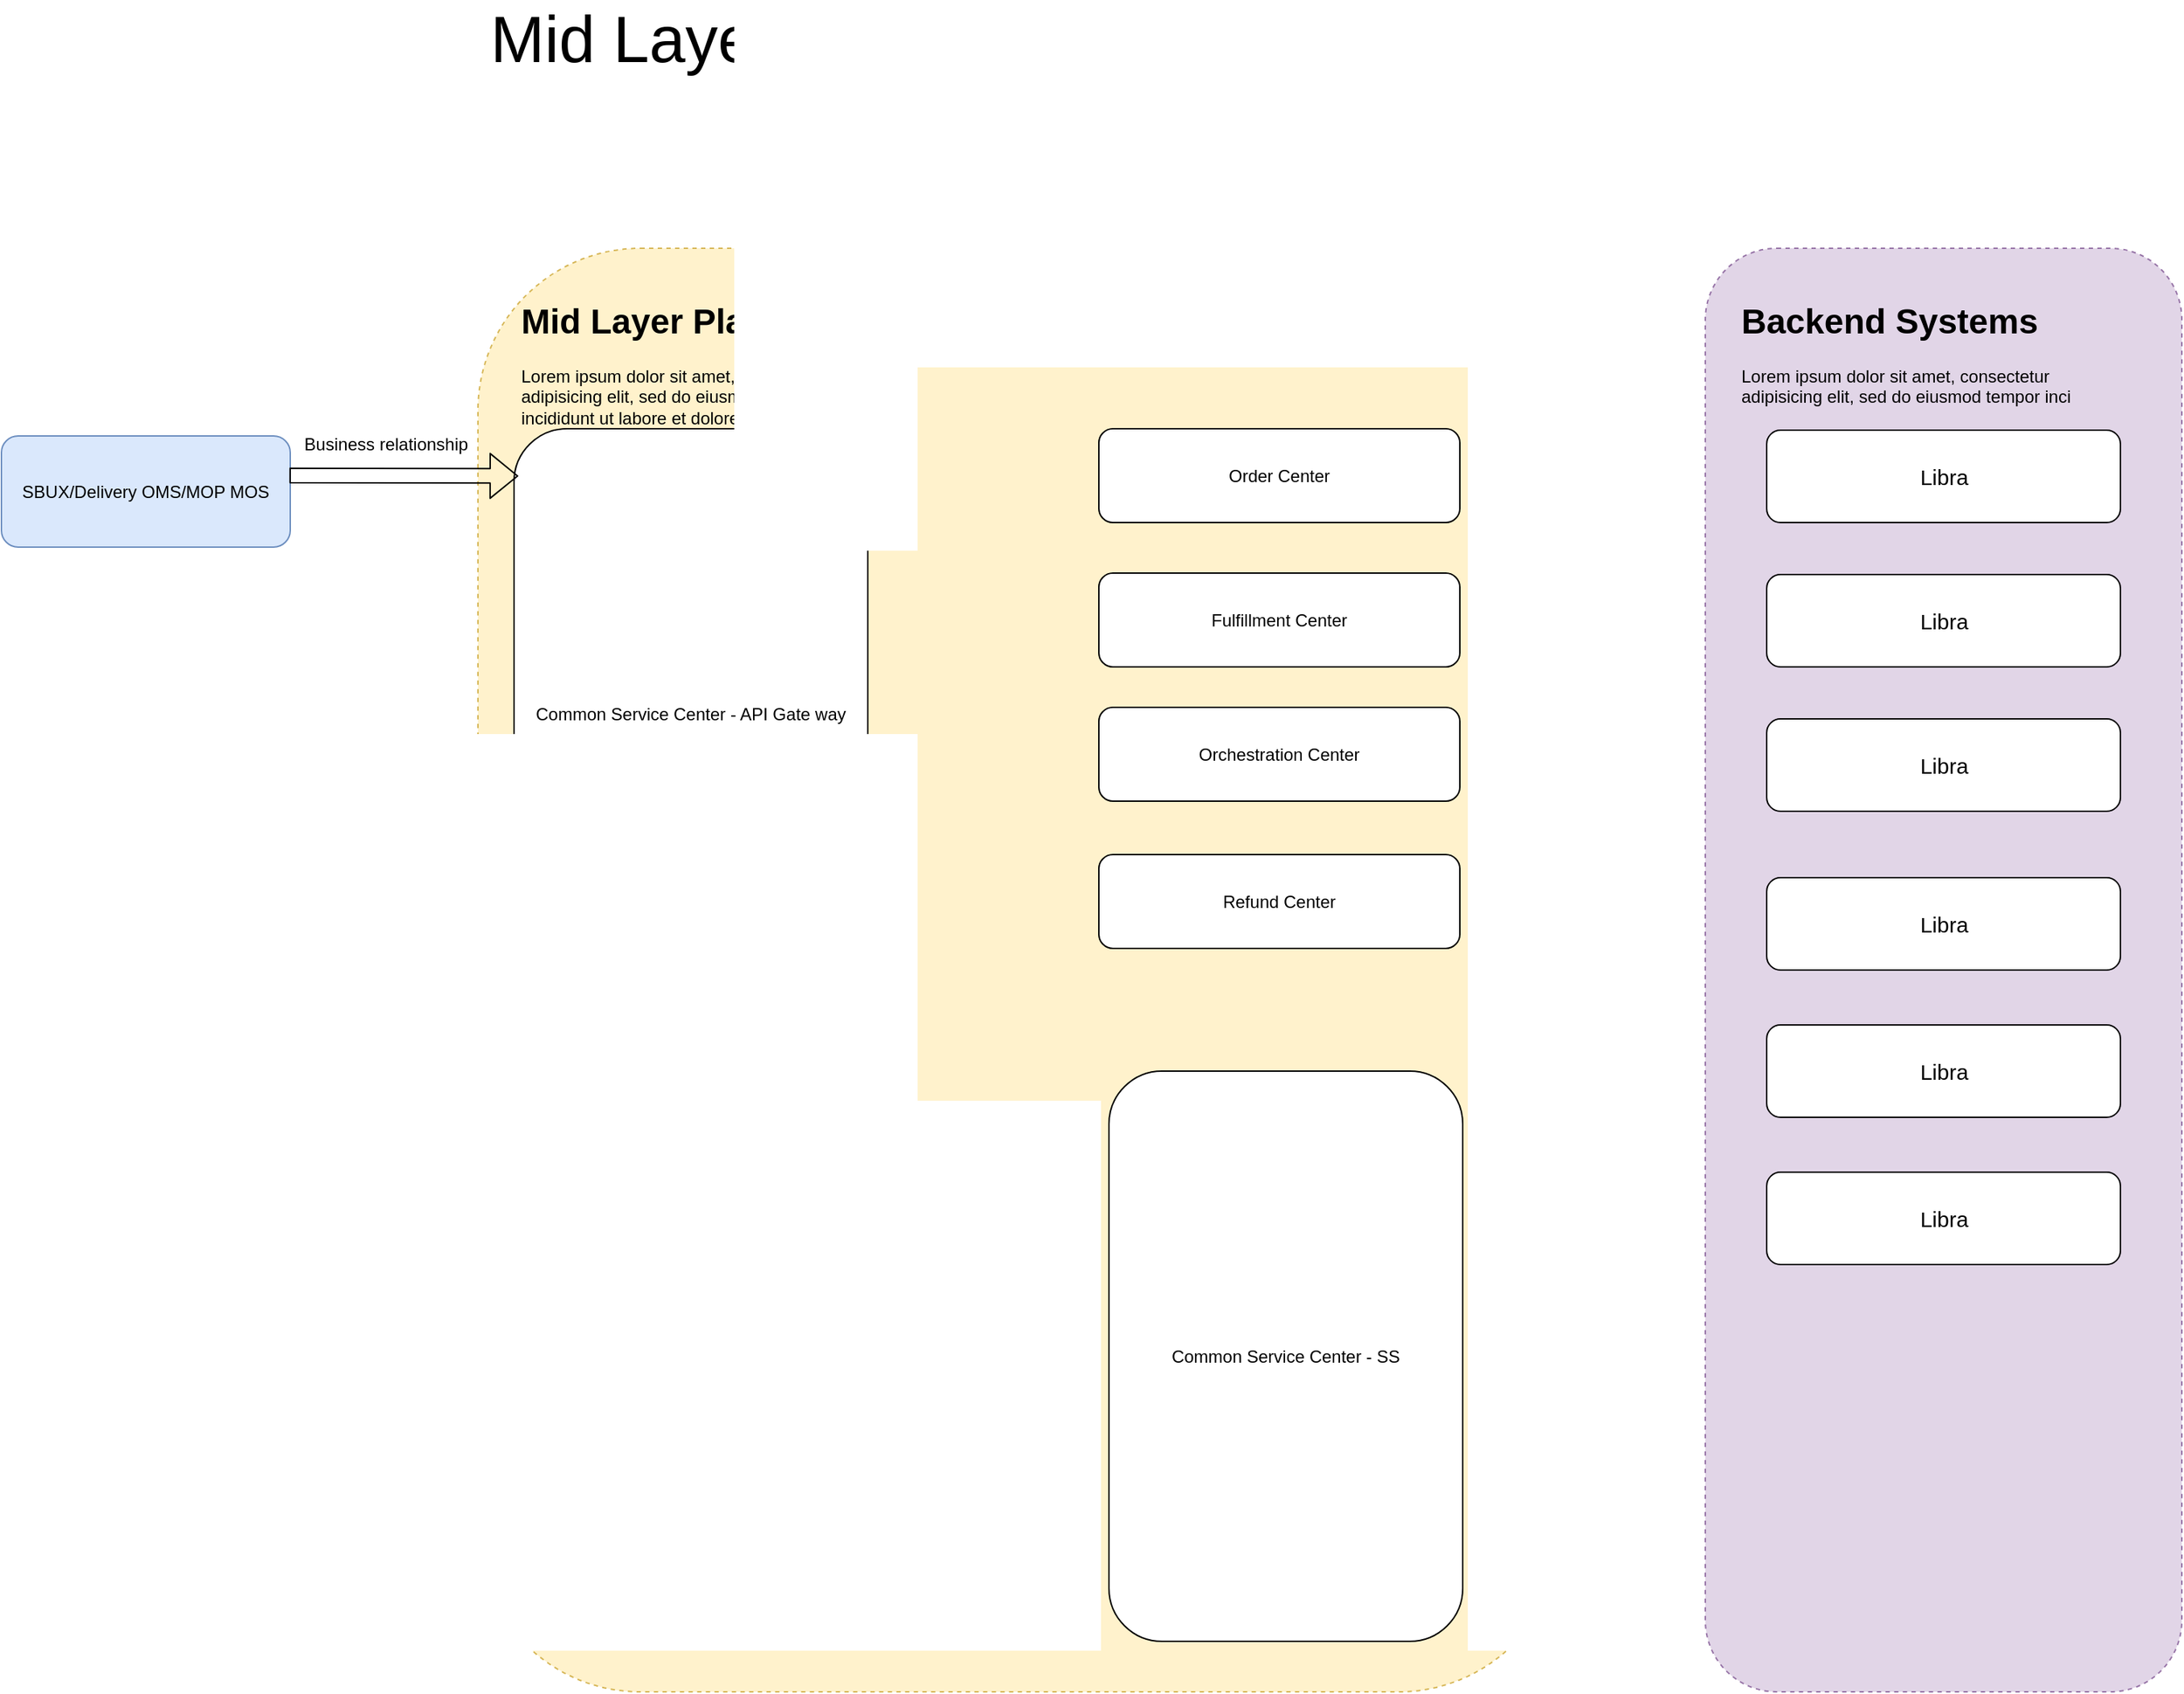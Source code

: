 <mxfile type="github" version="12.1.9" pages="1">
  <diagram id="ndU5bFHhsBsMHuEpMbfa" name="Page-1">
    <mxGraphModel grid="1" dx="1554" dy="849" gridSize="10" guides="1" tooltips="1" connect="1" arrows="1" fold="1" page="1" pageScale="1" pageWidth="827" pageHeight="1169" math="0" shadow="0">
      <root>
        <mxCell id="0"/>
        <mxCell id="1" parent="0"/>
        <mxCell id="EUVz_Q0twUGAYVsJMNnv-1" value="SBUX/Delivery OMS/MOP MOS" parent="1" style="rounded=1;whiteSpace=wrap;html=1;fillColor=#dae8fc;strokeColor=#6c8ebf;" vertex="1">
          <mxGeometry as="geometry" x="60" y="390" width="200" height="77"/>
        </mxCell>
        <mxCell id="EUVz_Q0twUGAYVsJMNnv-2" value="" parent="1" style="rounded=1;whiteSpace=wrap;html=1;dashed=1;fillColor=#fff2cc;strokeColor=#d6b656;" vertex="1">
          <mxGeometry as="geometry" x="390" y="260" width="750" height="1000"/>
        </mxCell>
        <mxCell id="EUVz_Q0twUGAYVsJMNnv-3" value="&lt;h1&gt;Mid Layer Platform&lt;/h1&gt;&lt;p&gt;Lorem ipsum dolor sit amet, consectetur adipisicing elit, sed do eiusmod tempor incididunt ut labore et dolore magna aliqua.&lt;/p&gt;" parent="1" style="text;html=1;strokeColor=none;fillColor=none;spacing=5;spacingTop=-20;whiteSpace=wrap;overflow=hidden;rounded=0;dashed=1;" vertex="1">
          <mxGeometry as="geometry" x="415" y="291" width="250" height="120"/>
        </mxCell>
        <mxCell id="EUVz_Q0twUGAYVsJMNnv-4" value="Common Service Center - API Gate way" parent="1" style="rounded=1;whiteSpace=wrap;html=1;" vertex="1">
          <mxGeometry as="geometry" x="415" y="385" width="245" height="395"/>
        </mxCell>
        <mxCell id="EUVz_Q0twUGAYVsJMNnv-6" value="Order Center " parent="1" style="rounded=1;whiteSpace=wrap;html=1;" vertex="1">
          <mxGeometry as="geometry" x="820" y="385" width="250" height="65"/>
        </mxCell>
        <mxCell id="EUVz_Q0twUGAYVsJMNnv-7" value="" parent="1" style="rounded=1;whiteSpace=wrap;html=1;dashed=1;fillColor=#e1d5e7;strokeColor=#9673a6;" vertex="1">
          <mxGeometry as="geometry" x="1240" y="260" width="330" height="1000"/>
        </mxCell>
        <mxCell id="EUVz_Q0twUGAYVsJMNnv-8" value="&lt;h1&gt;Backend Systems&lt;/h1&gt;&lt;p&gt;Lorem ipsum dolor sit amet, consectetur adipisicing elit, sed do eiusmod tempor inci&lt;/p&gt;" parent="1" style="text;html=1;strokeColor=none;fillColor=none;spacing=5;spacingTop=-20;whiteSpace=wrap;overflow=hidden;rounded=0;dashed=1;" vertex="1">
          <mxGeometry as="geometry" x="1260" y="291" width="250" height="120"/>
        </mxCell>
        <mxCell id="EUVz_Q0twUGAYVsJMNnv-9" value="&lt;font style=&quot;font-size: 15px&quot;&gt;Libra&lt;/font&gt;" parent="1" style="rounded=1;whiteSpace=wrap;html=1;" vertex="1">
          <mxGeometry as="geometry" x="1282.5" y="386" width="245" height="64"/>
        </mxCell>
        <mxCell id="EUVz_Q0twUGAYVsJMNnv-10" value="Mid Layer Platform Order Business Flow Arch." parent="1" style="text;html=1;strokeColor=none;fillColor=none;align=center;verticalAlign=middle;whiteSpace=wrap;rounded=0;fontSize=45;" vertex="1">
          <mxGeometry as="geometry" x="270" y="90" width="1180" height="50"/>
        </mxCell>
        <mxCell id="EUVz_Q0twUGAYVsJMNnv-11" value="" parent="1" style="shape=flexArrow;endArrow=classic;html=1;fontSize=45;exitX=0.997;exitY=0.629;exitDx=0;exitDy=0;exitPerimeter=0;entryX=0.012;entryY=0.136;entryDx=0;entryDy=0;entryPerimeter=0;" edge="1">
          <mxGeometry as="geometry" width="50" height="50" relative="1">
            <mxPoint as="sourcePoint" x="259.4" y="417.433"/>
            <mxPoint as="targetPoint" x="417.94" y="417.72"/>
          </mxGeometry>
        </mxCell>
        <mxCell id="EUVz_Q0twUGAYVsJMNnv-15" value="Business relationship" parent="1" style="text;strokeColor=none;fillColor=none;html=1;fontSize=12;fontStyle=0;verticalAlign=middle;align=center;" vertex="1">
          <mxGeometry as="geometry" x="261" y="381" width="130" height="30"/>
        </mxCell>
        <mxCell id="EUVz_Q0twUGAYVsJMNnv-21" value="Common Service Center - SS" parent="1" style="rounded=1;whiteSpace=wrap;html=1;" vertex="1">
          <mxGeometry as="geometry" x="827" y="830" width="245" height="395"/>
        </mxCell>
        <mxCell id="EUVz_Q0twUGAYVsJMNnv-22" value="Fulfillment Center " parent="1" style="rounded=1;whiteSpace=wrap;html=1;" vertex="1">
          <mxGeometry as="geometry" x="820" y="485" width="250" height="65"/>
        </mxCell>
        <mxCell id="EUVz_Q0twUGAYVsJMNnv-23" value="Orchestration Center " parent="1" style="rounded=1;whiteSpace=wrap;html=1;" vertex="1">
          <mxGeometry as="geometry" x="820" y="578" width="250" height="65"/>
        </mxCell>
        <mxCell id="EUVz_Q0twUGAYVsJMNnv-24" value="Refund Center " parent="1" style="rounded=1;whiteSpace=wrap;html=1;" vertex="1">
          <mxGeometry as="geometry" x="820" y="680" width="250" height="65"/>
        </mxCell>
        <mxCell id="EUVz_Q0twUGAYVsJMNnv-25" value="&lt;font style=&quot;font-size: 15px&quot;&gt;Libra&lt;/font&gt;" parent="1" style="rounded=1;whiteSpace=wrap;html=1;" vertex="1">
          <mxGeometry as="geometry" x="1282.5" y="486" width="245" height="64"/>
        </mxCell>
        <mxCell id="EUVz_Q0twUGAYVsJMNnv-27" value="&lt;font style=&quot;font-size: 15px&quot;&gt;Libra&lt;/font&gt;" parent="1" style="rounded=1;whiteSpace=wrap;html=1;" vertex="1">
          <mxGeometry as="geometry" x="1282.5" y="586" width="245" height="64"/>
        </mxCell>
        <mxCell id="EUVz_Q0twUGAYVsJMNnv-28" value="&lt;font style=&quot;font-size: 15px&quot;&gt;Libra&lt;/font&gt;" parent="1" style="rounded=1;whiteSpace=wrap;html=1;" vertex="1">
          <mxGeometry as="geometry" x="1282.5" y="696" width="245" height="64"/>
        </mxCell>
        <mxCell id="EUVz_Q0twUGAYVsJMNnv-29" value="&lt;font style=&quot;font-size: 15px&quot;&gt;Libra&lt;/font&gt;" parent="1" style="rounded=1;whiteSpace=wrap;html=1;" vertex="1">
          <mxGeometry as="geometry" x="1282.5" y="798" width="245" height="64"/>
        </mxCell>
        <mxCell id="EUVz_Q0twUGAYVsJMNnv-30" value="&lt;font style=&quot;font-size: 15px&quot;&gt;Libra&lt;/font&gt;" parent="1" style="rounded=1;whiteSpace=wrap;html=1;" vertex="1">
          <mxGeometry as="geometry" x="1282.5" y="900" width="245" height="64"/>
        </mxCell>
      </root>
    </mxGraphModel>
  </diagram>
</mxfile>
